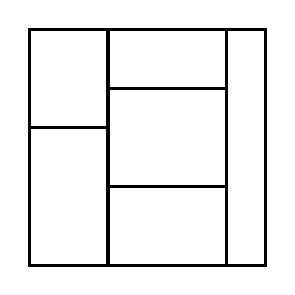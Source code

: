 \begin{tikzpicture}[very thick, scale=.5]
    \draw (0,7/2) rectangle (2,6);
    \draw (0,0) rectangle (2,7/2);
    \draw (2,9/2) rectangle (5,6);
    \draw (2,2) rectangle (5,9/2);
    \draw (2,0) rectangle (5,2);
    \draw (5,0) rectangle (6,6);
\end{tikzpicture}
